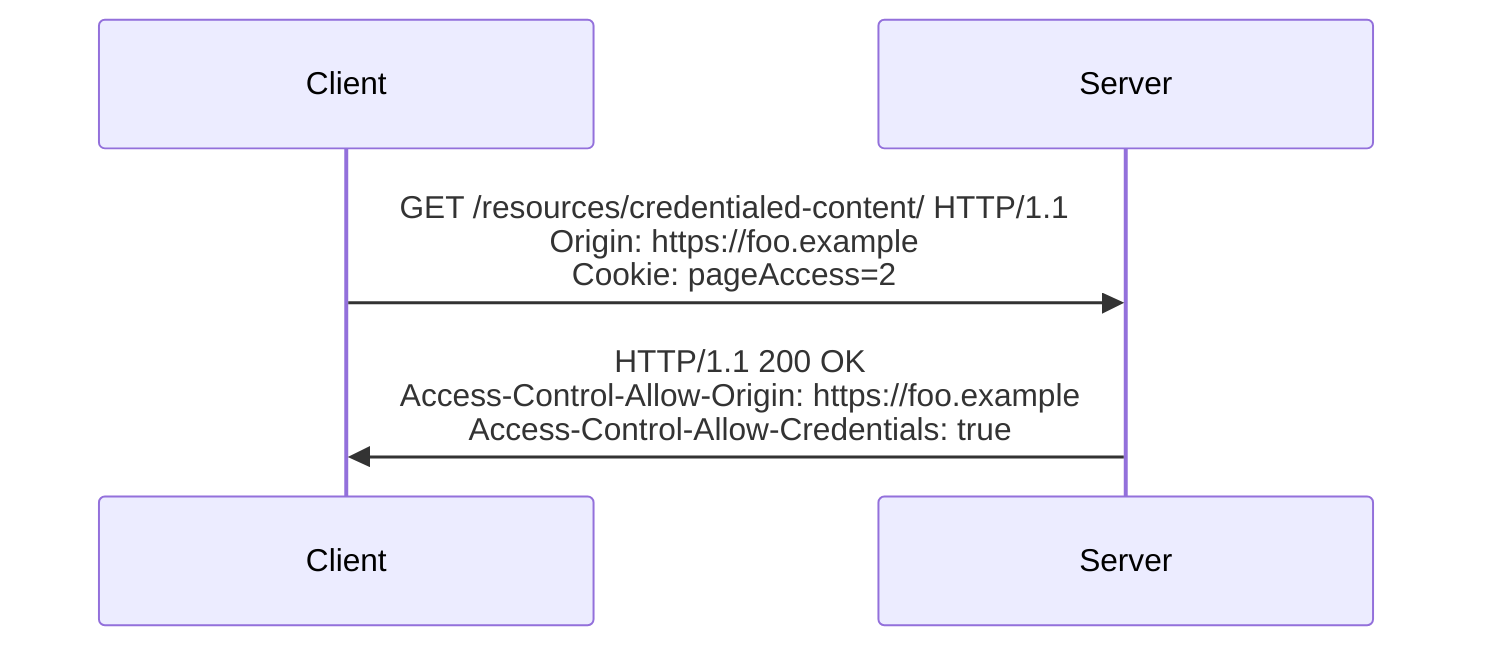 %%{init: { "sequence": { "wrap": true, "width":250, "noteAlign": "left", "messageAlign": "center" }} }%%

sequenceDiagram
    participant Client
    participant Server

    Client->>Server: GET /resources/credentialed-content/ HTTP/1.1<br/>Origin: https://foo.example<br/>Cookie: pageAccess=2
    Server->>Client: HTTP/1.1 200 OK<br/>Access-Control-Allow-Origin: https://foo.example<br/>Access-Control-Allow-Credentials: true